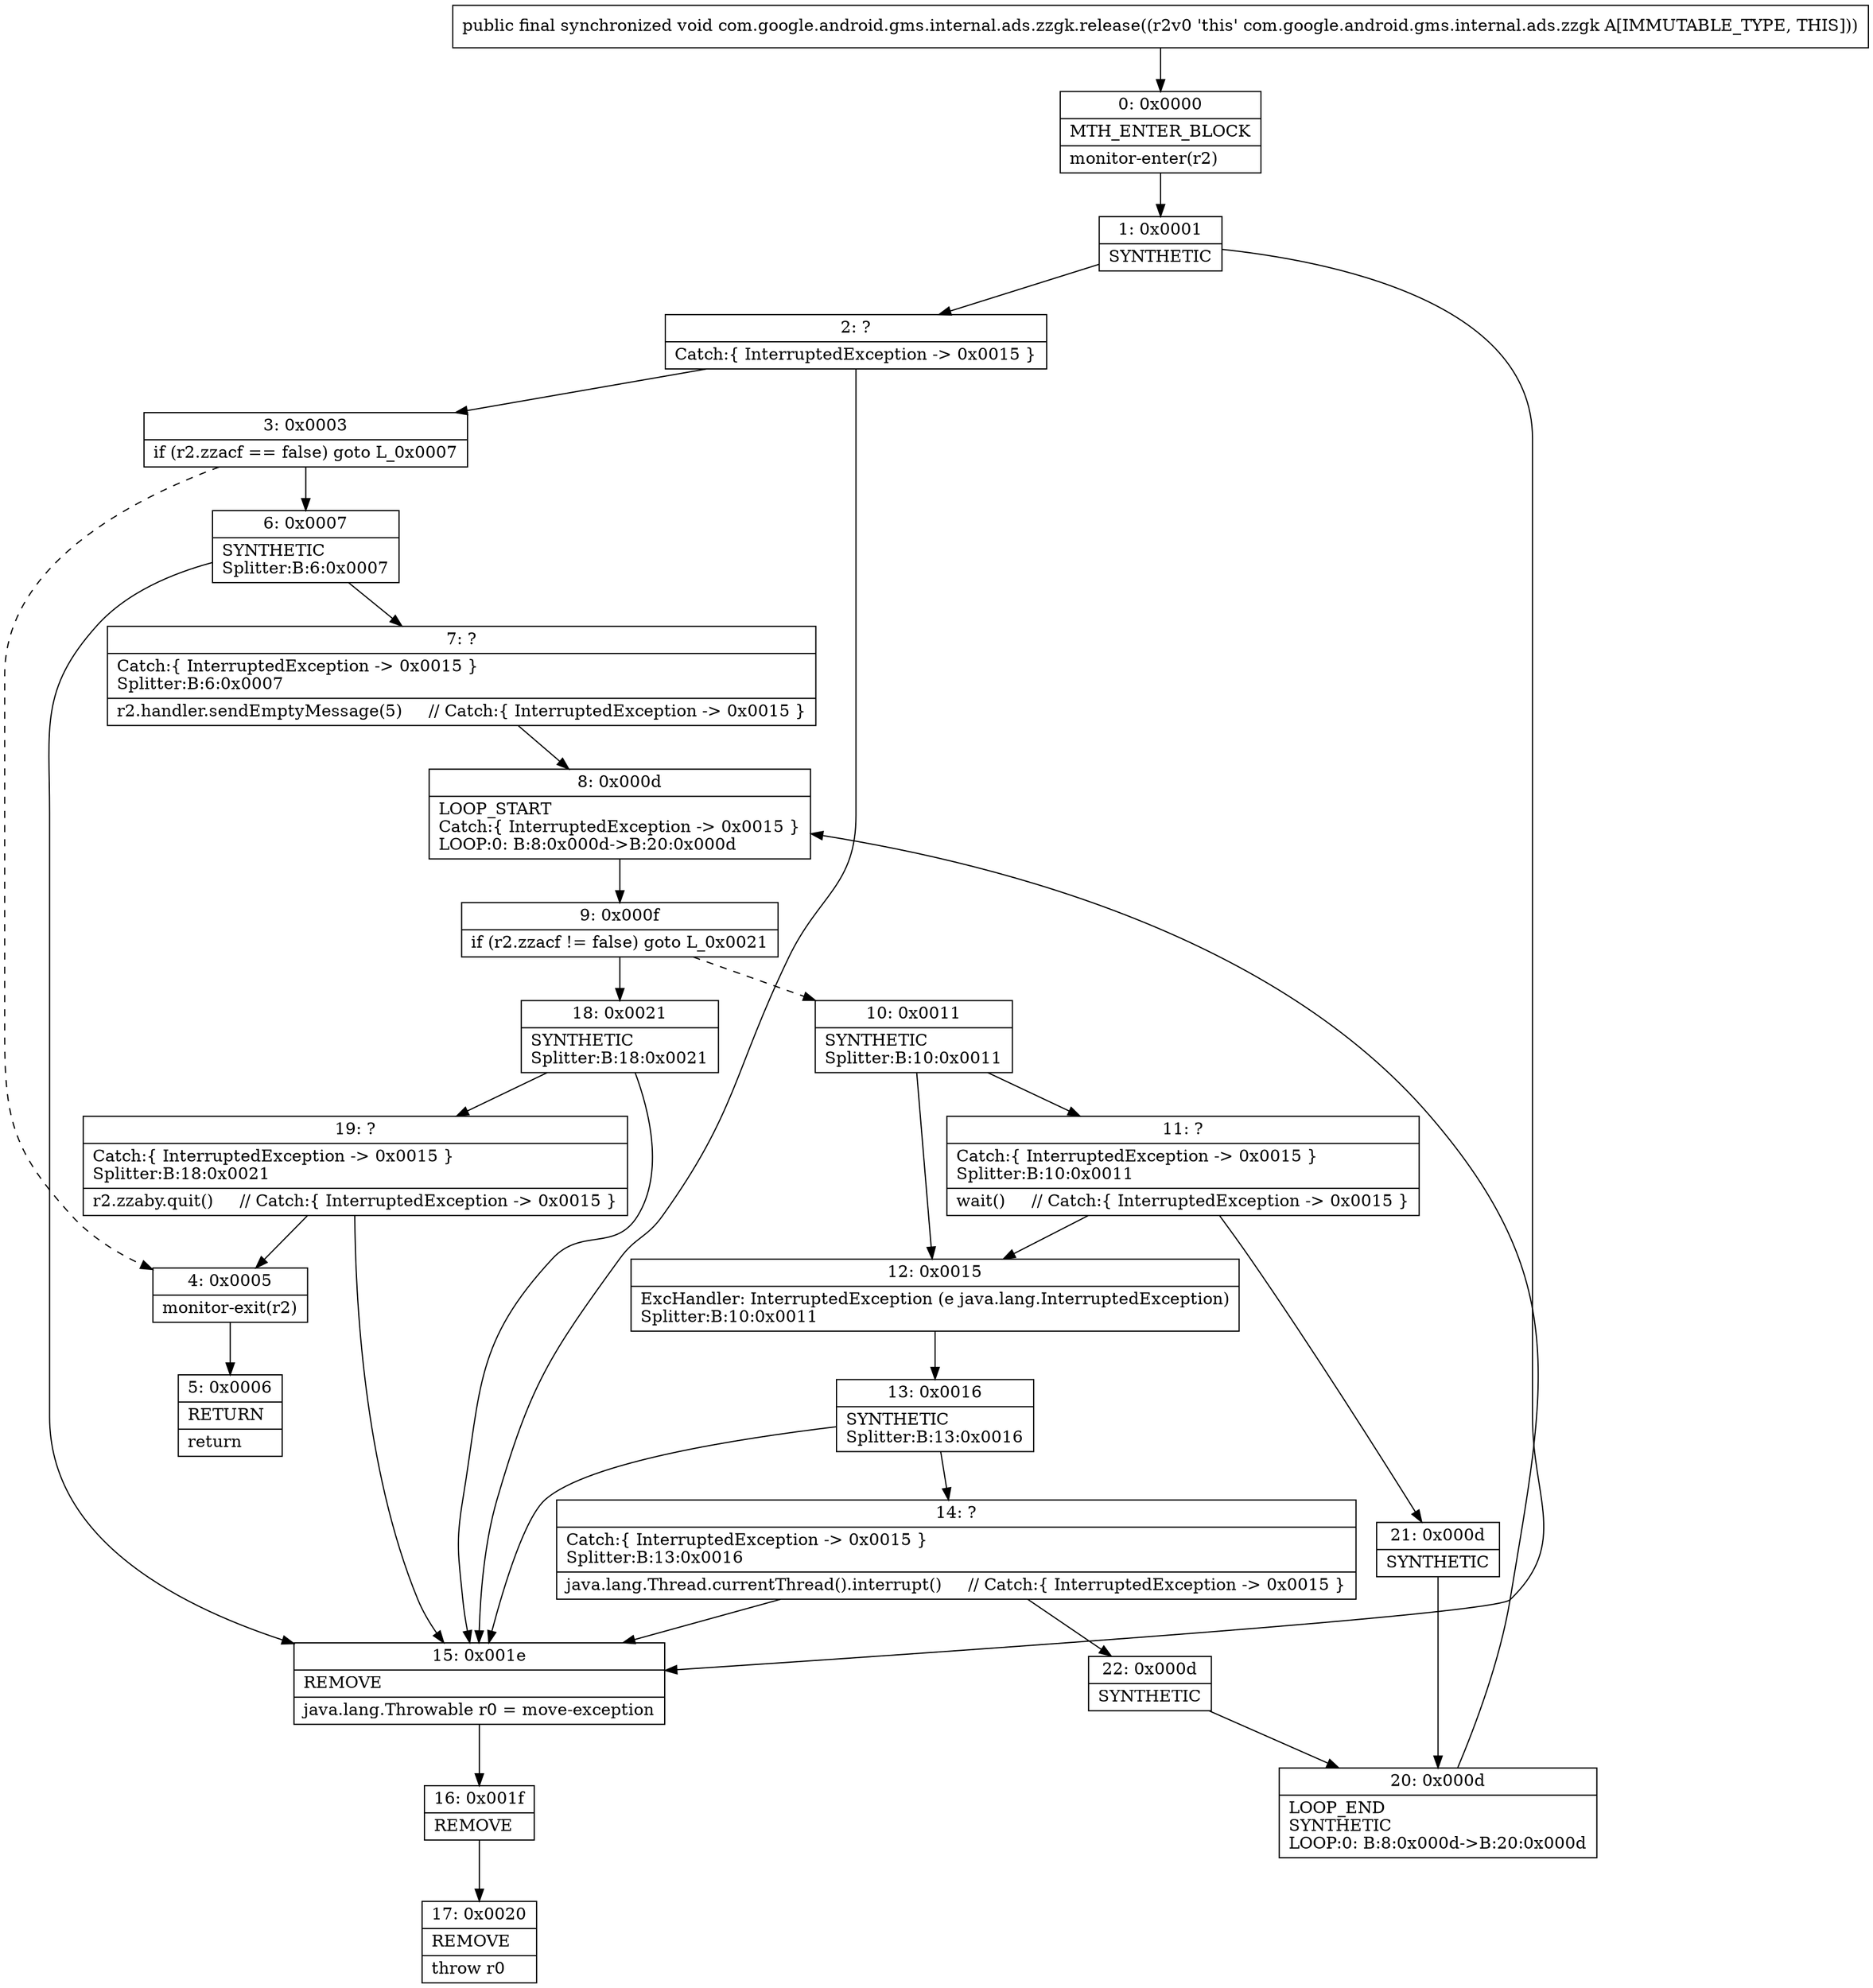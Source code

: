 digraph "CFG forcom.google.android.gms.internal.ads.zzgk.release()V" {
Node_0 [shape=record,label="{0\:\ 0x0000|MTH_ENTER_BLOCK\l|monitor\-enter(r2)\l}"];
Node_1 [shape=record,label="{1\:\ 0x0001|SYNTHETIC\l}"];
Node_2 [shape=record,label="{2\:\ ?|Catch:\{ InterruptedException \-\> 0x0015 \}\l}"];
Node_3 [shape=record,label="{3\:\ 0x0003|if (r2.zzacf == false) goto L_0x0007\l}"];
Node_4 [shape=record,label="{4\:\ 0x0005|monitor\-exit(r2)\l}"];
Node_5 [shape=record,label="{5\:\ 0x0006|RETURN\l|return\l}"];
Node_6 [shape=record,label="{6\:\ 0x0007|SYNTHETIC\lSplitter:B:6:0x0007\l}"];
Node_7 [shape=record,label="{7\:\ ?|Catch:\{ InterruptedException \-\> 0x0015 \}\lSplitter:B:6:0x0007\l|r2.handler.sendEmptyMessage(5)     \/\/ Catch:\{ InterruptedException \-\> 0x0015 \}\l}"];
Node_8 [shape=record,label="{8\:\ 0x000d|LOOP_START\lCatch:\{ InterruptedException \-\> 0x0015 \}\lLOOP:0: B:8:0x000d\-\>B:20:0x000d\l}"];
Node_9 [shape=record,label="{9\:\ 0x000f|if (r2.zzacf != false) goto L_0x0021\l}"];
Node_10 [shape=record,label="{10\:\ 0x0011|SYNTHETIC\lSplitter:B:10:0x0011\l}"];
Node_11 [shape=record,label="{11\:\ ?|Catch:\{ InterruptedException \-\> 0x0015 \}\lSplitter:B:10:0x0011\l|wait()     \/\/ Catch:\{ InterruptedException \-\> 0x0015 \}\l}"];
Node_12 [shape=record,label="{12\:\ 0x0015|ExcHandler: InterruptedException (e java.lang.InterruptedException)\lSplitter:B:10:0x0011\l}"];
Node_13 [shape=record,label="{13\:\ 0x0016|SYNTHETIC\lSplitter:B:13:0x0016\l}"];
Node_14 [shape=record,label="{14\:\ ?|Catch:\{ InterruptedException \-\> 0x0015 \}\lSplitter:B:13:0x0016\l|java.lang.Thread.currentThread().interrupt()     \/\/ Catch:\{ InterruptedException \-\> 0x0015 \}\l}"];
Node_15 [shape=record,label="{15\:\ 0x001e|REMOVE\l|java.lang.Throwable r0 = move\-exception\l}"];
Node_16 [shape=record,label="{16\:\ 0x001f|REMOVE\l}"];
Node_17 [shape=record,label="{17\:\ 0x0020|REMOVE\l|throw r0\l}"];
Node_18 [shape=record,label="{18\:\ 0x0021|SYNTHETIC\lSplitter:B:18:0x0021\l}"];
Node_19 [shape=record,label="{19\:\ ?|Catch:\{ InterruptedException \-\> 0x0015 \}\lSplitter:B:18:0x0021\l|r2.zzaby.quit()     \/\/ Catch:\{ InterruptedException \-\> 0x0015 \}\l}"];
Node_20 [shape=record,label="{20\:\ 0x000d|LOOP_END\lSYNTHETIC\lLOOP:0: B:8:0x000d\-\>B:20:0x000d\l}"];
Node_21 [shape=record,label="{21\:\ 0x000d|SYNTHETIC\l}"];
Node_22 [shape=record,label="{22\:\ 0x000d|SYNTHETIC\l}"];
MethodNode[shape=record,label="{public final synchronized void com.google.android.gms.internal.ads.zzgk.release((r2v0 'this' com.google.android.gms.internal.ads.zzgk A[IMMUTABLE_TYPE, THIS])) }"];
MethodNode -> Node_0;
Node_0 -> Node_1;
Node_1 -> Node_2;
Node_1 -> Node_15;
Node_2 -> Node_3;
Node_2 -> Node_15;
Node_3 -> Node_4[style=dashed];
Node_3 -> Node_6;
Node_4 -> Node_5;
Node_6 -> Node_7;
Node_6 -> Node_15;
Node_7 -> Node_8;
Node_8 -> Node_9;
Node_9 -> Node_10[style=dashed];
Node_9 -> Node_18;
Node_10 -> Node_11;
Node_10 -> Node_12;
Node_11 -> Node_12;
Node_11 -> Node_21;
Node_12 -> Node_13;
Node_13 -> Node_14;
Node_13 -> Node_15;
Node_14 -> Node_15;
Node_14 -> Node_22;
Node_15 -> Node_16;
Node_16 -> Node_17;
Node_18 -> Node_19;
Node_18 -> Node_15;
Node_19 -> Node_15;
Node_19 -> Node_4;
Node_20 -> Node_8;
Node_21 -> Node_20;
Node_22 -> Node_20;
}

